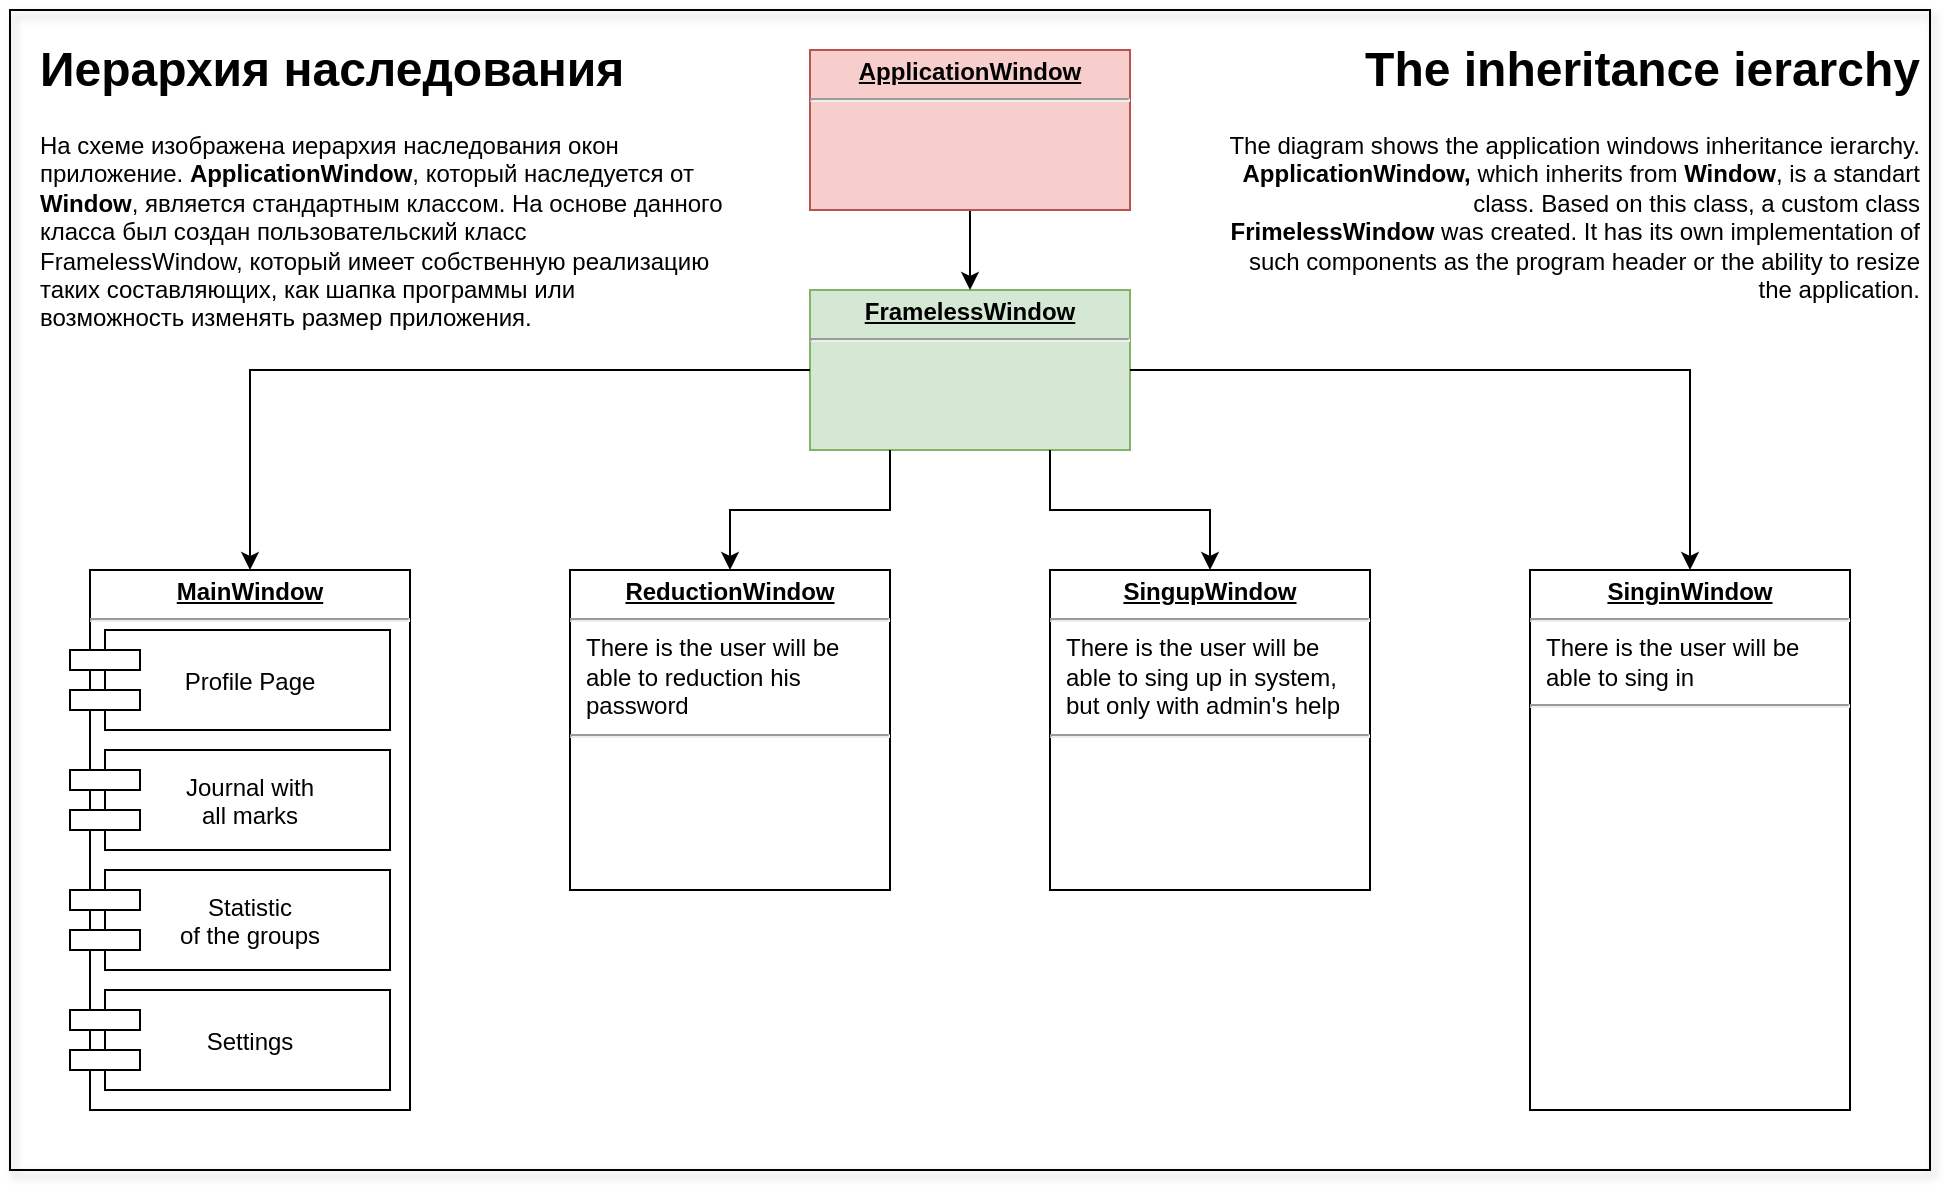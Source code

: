 <mxfile version="12.9.13" type="device"><diagram id="C5RBs43oDa-KdzZeNtuy" name="Page-1"><mxGraphModel dx="981" dy="594" grid="1" gridSize="10" guides="1" tooltips="1" connect="1" arrows="1" fold="1" page="1" pageScale="1" pageWidth="827" pageHeight="1169" math="0" shadow="0"><root><mxCell id="WIyWlLk6GJQsqaUBKTNV-0"/><mxCell id="WIyWlLk6GJQsqaUBKTNV-1" parent="WIyWlLk6GJQsqaUBKTNV-0"/><mxCell id="dq1XYDXM-s76Shmcxbth-26" value="" style="group" vertex="1" connectable="0" parent="WIyWlLk6GJQsqaUBKTNV-1"><mxGeometry x="40" y="40" width="960" height="580" as="geometry"/></mxCell><mxCell id="dq1XYDXM-s76Shmcxbth-25" value="" style="group" vertex="1" connectable="0" parent="dq1XYDXM-s76Shmcxbth-26"><mxGeometry width="960" height="580" as="geometry"/></mxCell><mxCell id="dq1XYDXM-s76Shmcxbth-19" value="" style="rounded=0;whiteSpace=wrap;html=1;fillColor=none;shadow=1;glass=0;" vertex="1" parent="dq1XYDXM-s76Shmcxbth-25"><mxGeometry width="960" height="580" as="geometry"/></mxCell><mxCell id="IsFx-ILN8rI1ZMc84iUp-1" value="&lt;p style=&quot;margin: 0px ; margin-top: 4px ; text-align: center ; text-decoration: underline&quot;&gt;&lt;b&gt;FramelessWindow&lt;/b&gt;&lt;/p&gt;&lt;hr&gt;&lt;p style=&quot;margin: 0px ; margin-left: 8px&quot;&gt;&lt;br&gt;&lt;/p&gt;" style="verticalAlign=top;align=left;overflow=fill;fontSize=12;fontFamily=Helvetica;html=1;fillColor=#d5e8d4;strokeColor=#82b366;" parent="dq1XYDXM-s76Shmcxbth-25" vertex="1"><mxGeometry x="400" y="140" width="160" height="80" as="geometry"/></mxCell><mxCell id="IsFx-ILN8rI1ZMc84iUp-7" value="&lt;p style=&quot;margin: 0px ; margin-top: 4px ; text-align: center ; text-decoration: underline&quot;&gt;&lt;b&gt;SinginWindow&lt;/b&gt;&lt;/p&gt;&lt;hr&gt;&lt;p style=&quot;margin: 0px ; margin-left: 8px&quot;&gt;There is the user will be&lt;br&gt;able to sing in&lt;/p&gt;&lt;hr&gt;" style="verticalAlign=top;align=left;overflow=fill;fontSize=12;fontFamily=Helvetica;html=1;" parent="dq1XYDXM-s76Shmcxbth-25" vertex="1"><mxGeometry x="760" y="280" width="160" height="270" as="geometry"/></mxCell><mxCell id="IsFx-ILN8rI1ZMc84iUp-10" style="edgeStyle=orthogonalEdgeStyle;rounded=0;orthogonalLoop=1;jettySize=auto;html=1;entryX=0.5;entryY=0;entryDx=0;entryDy=0;" parent="dq1XYDXM-s76Shmcxbth-25" source="IsFx-ILN8rI1ZMc84iUp-1" target="IsFx-ILN8rI1ZMc84iUp-7" edge="1"><mxGeometry relative="1" as="geometry"/></mxCell><mxCell id="IsFx-ILN8rI1ZMc84iUp-8" value="&lt;p style=&quot;margin: 0px ; margin-top: 4px ; text-align: center ; text-decoration: underline&quot;&gt;&lt;b&gt;ReductionWindow&lt;/b&gt;&lt;/p&gt;&lt;hr&gt;&lt;p style=&quot;margin: 0px ; margin-left: 8px&quot;&gt;There is the user will be &lt;br&gt;able to reduction his &lt;br&gt;password&lt;br&gt;&lt;/p&gt;&lt;hr&gt;" style="verticalAlign=top;align=left;overflow=fill;fontSize=12;fontFamily=Helvetica;html=1;" parent="dq1XYDXM-s76Shmcxbth-25" vertex="1"><mxGeometry x="280" y="280" width="160" height="160" as="geometry"/></mxCell><mxCell id="IsFx-ILN8rI1ZMc84iUp-11" style="edgeStyle=orthogonalEdgeStyle;rounded=0;orthogonalLoop=1;jettySize=auto;html=1;exitX=0.25;exitY=1;exitDx=0;exitDy=0;" parent="dq1XYDXM-s76Shmcxbth-25" source="IsFx-ILN8rI1ZMc84iUp-1" target="IsFx-ILN8rI1ZMc84iUp-8" edge="1"><mxGeometry relative="1" as="geometry"/></mxCell><mxCell id="IsFx-ILN8rI1ZMc84iUp-14" style="edgeStyle=orthogonalEdgeStyle;rounded=0;orthogonalLoop=1;jettySize=auto;html=1;entryX=0.5;entryY=0;entryDx=0;entryDy=0;" parent="dq1XYDXM-s76Shmcxbth-25" source="IsFx-ILN8rI1ZMc84iUp-13" target="IsFx-ILN8rI1ZMc84iUp-1" edge="1"><mxGeometry relative="1" as="geometry"/></mxCell><mxCell id="IsFx-ILN8rI1ZMc84iUp-13" value="&lt;p style=&quot;margin: 0px ; margin-top: 4px ; text-align: center ; text-decoration: underline&quot;&gt;&lt;b&gt;ApplicationWindow&lt;/b&gt;&lt;/p&gt;&lt;hr&gt;&lt;p style=&quot;margin: 0px ; margin-left: 8px&quot;&gt;&lt;br&gt;&lt;/p&gt;" style="verticalAlign=top;align=left;overflow=fill;fontSize=12;fontFamily=Helvetica;html=1;fillColor=#f8cecc;strokeColor=#b85450;" parent="dq1XYDXM-s76Shmcxbth-25" vertex="1"><mxGeometry x="400" y="20" width="160" height="80" as="geometry"/></mxCell><mxCell id="dq1XYDXM-s76Shmcxbth-2" value="&lt;h1&gt;Иерархия наследования&lt;/h1&gt;&lt;p&gt;На схеме изображена иерархия наследования окон приложение. &lt;b&gt;ApplicationWindow&lt;/b&gt;, который наследуется от &lt;b&gt;Window&lt;/b&gt;, является стандартным классом. На основе данного класса был создан пользовательский класс FramelessWindow, который имеет собственную реализацию таких составляющих, как шапка программы или возможность изменять размер приложения.&lt;/p&gt;" style="text;html=1;strokeColor=none;fillColor=none;spacing=5;spacingTop=-20;whiteSpace=wrap;overflow=hidden;rounded=0;" vertex="1" parent="dq1XYDXM-s76Shmcxbth-25"><mxGeometry x="10" y="10" width="350" height="150" as="geometry"/></mxCell><mxCell id="dq1XYDXM-s76Shmcxbth-3" value="&lt;h1&gt;The inheritance ierarchy&lt;/h1&gt;&lt;p&gt;The diagram shows the application windows inheritance ierarchy. &lt;b&gt;ApplicationWindow,&lt;/b&gt;&amp;nbsp;which inherits from &lt;b&gt;Window&lt;/b&gt;, is a standart class. Based on this class, a custom class &lt;b&gt;FrimelessWindow&lt;/b&gt;&amp;nbsp;was created. It has its own implementation of such components as the program header or the ability to resize the application.&lt;/p&gt;" style="text;html=1;strokeColor=none;fillColor=none;spacing=5;spacingTop=-20;whiteSpace=wrap;overflow=hidden;rounded=0;align=right;" vertex="1" parent="dq1XYDXM-s76Shmcxbth-25"><mxGeometry x="600" y="10" width="360" height="150" as="geometry"/></mxCell><mxCell id="dq1XYDXM-s76Shmcxbth-14" value="" style="group" vertex="1" connectable="0" parent="dq1XYDXM-s76Shmcxbth-25"><mxGeometry x="40" y="280" width="160" height="270" as="geometry"/></mxCell><mxCell id="IsFx-ILN8rI1ZMc84iUp-9" value="&lt;p style=&quot;margin: 0px ; margin-top: 4px ; text-align: center ; text-decoration: underline&quot;&gt;&lt;b&gt;MainWindow&lt;/b&gt;&lt;/p&gt;&lt;hr&gt;&lt;p style=&quot;margin: 0px ; margin-left: 8px&quot;&gt;&lt;br&gt;&lt;/p&gt;" style="verticalAlign=top;align=left;overflow=fill;fontSize=12;fontFamily=Helvetica;html=1;" parent="dq1XYDXM-s76Shmcxbth-14" vertex="1"><mxGeometry width="160" height="270" as="geometry"/></mxCell><mxCell id="dq1XYDXM-s76Shmcxbth-5" value="Profile Page" style="shape=module;align=left;spacingLeft=20;align=center;verticalAlign=middle;jettyWidth=35;jettyHeight=10;" vertex="1" parent="dq1XYDXM-s76Shmcxbth-14"><mxGeometry x="-10" y="30" width="160" height="50" as="geometry"/></mxCell><mxCell id="dq1XYDXM-s76Shmcxbth-15" value="Journal with&#10;all marks" style="shape=module;align=left;spacingLeft=20;align=center;verticalAlign=middle;jettyWidth=35;jettyHeight=10;" vertex="1" parent="dq1XYDXM-s76Shmcxbth-14"><mxGeometry x="-10" y="90" width="160" height="50" as="geometry"/></mxCell><mxCell id="dq1XYDXM-s76Shmcxbth-16" value="Statistic&#10;of the groups" style="shape=module;align=left;spacingLeft=20;align=center;verticalAlign=middle;jettyWidth=35;jettyHeight=10;" vertex="1" parent="dq1XYDXM-s76Shmcxbth-14"><mxGeometry x="-10" y="150" width="160" height="50" as="geometry"/></mxCell><mxCell id="dq1XYDXM-s76Shmcxbth-17" value="Settings" style="shape=module;align=left;spacingLeft=20;align=center;verticalAlign=middle;jettyWidth=35;jettyHeight=10;" vertex="1" parent="dq1XYDXM-s76Shmcxbth-14"><mxGeometry x="-10" y="210" width="160" height="50" as="geometry"/></mxCell><mxCell id="IsFx-ILN8rI1ZMc84iUp-12" style="edgeStyle=orthogonalEdgeStyle;rounded=0;orthogonalLoop=1;jettySize=auto;html=1;entryX=0.5;entryY=0;entryDx=0;entryDy=0;" parent="dq1XYDXM-s76Shmcxbth-25" source="IsFx-ILN8rI1ZMc84iUp-1" target="IsFx-ILN8rI1ZMc84iUp-9" edge="1"><mxGeometry relative="1" as="geometry"/></mxCell><mxCell id="dq1XYDXM-s76Shmcxbth-23" value="&lt;p style=&quot;margin: 0px ; margin-top: 4px ; text-align: center ; text-decoration: underline&quot;&gt;&lt;b&gt;SingupWindow&lt;/b&gt;&lt;/p&gt;&lt;hr&gt;&lt;p style=&quot;margin: 0px ; margin-left: 8px&quot;&gt;There is the user will be&lt;br&gt;able to sing up in system,&amp;nbsp;&lt;br&gt;but only with admin's help&lt;/p&gt;&lt;hr&gt;" style="verticalAlign=top;align=left;overflow=fill;fontSize=12;fontFamily=Helvetica;html=1;" vertex="1" parent="dq1XYDXM-s76Shmcxbth-25"><mxGeometry x="520" y="280" width="160" height="160" as="geometry"/></mxCell><mxCell id="dq1XYDXM-s76Shmcxbth-24" style="edgeStyle=orthogonalEdgeStyle;rounded=0;orthogonalLoop=1;jettySize=auto;html=1;entryX=0.5;entryY=0;entryDx=0;entryDy=0;exitX=0.75;exitY=1;exitDx=0;exitDy=0;" edge="1" parent="dq1XYDXM-s76Shmcxbth-25" source="IsFx-ILN8rI1ZMc84iUp-1" target="dq1XYDXM-s76Shmcxbth-23"><mxGeometry relative="1" as="geometry"/></mxCell></root></mxGraphModel></diagram></mxfile>